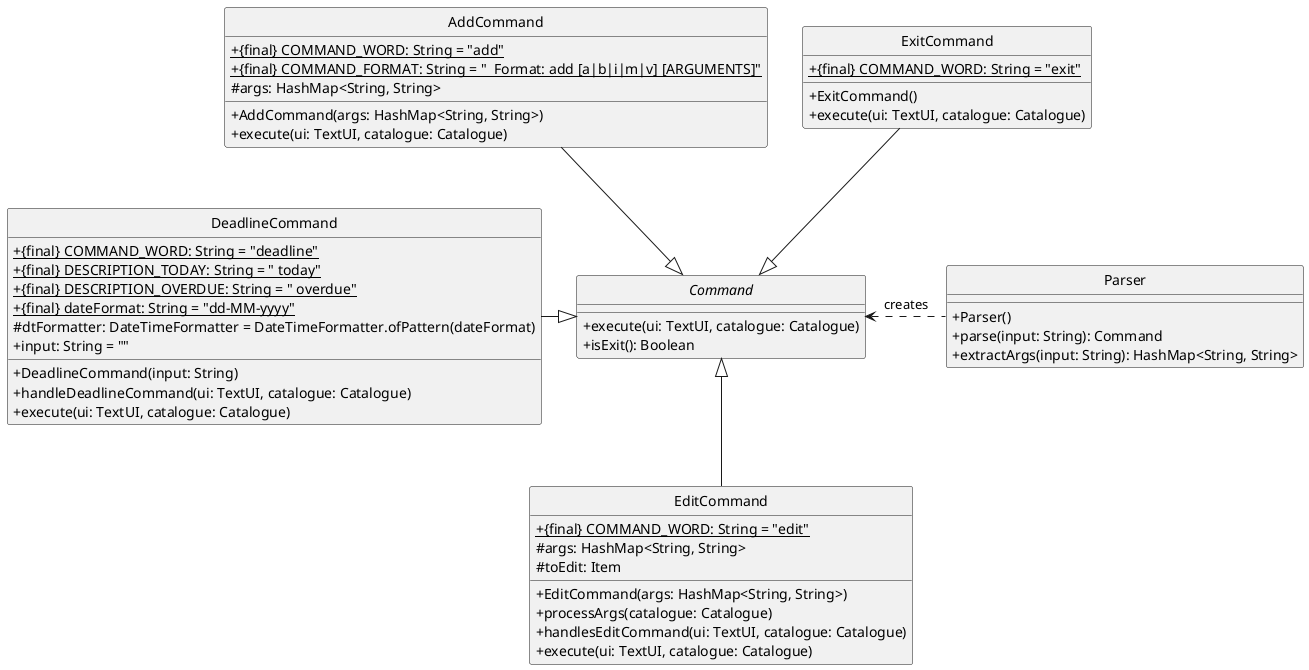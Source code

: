 @startuml
'https://plantuml.com/class-diagram

hide circle
skinparam classAttributeIconSize 0

Command <|-up- ExitCommand
Command <|-up- AddCommand
Command <|-- EditCommand
Command <.right. Parser: creates
Command <|-left- DeadlineCommand

class Parser {
+ Parser()
+ parse(input: String): Command
+ extractArgs(input: String): HashMap<String, String>

}

abstract class Command {
+ execute(ui: TextUI, catalogue: Catalogue)
+ isExit(): Boolean
}

class AddCommand {
+ {static} {final} COMMAND_WORD: String = "add"
+ {static} {final} COMMAND_FORMAT: String = "  Format: add [a|b|i|m|v] [ARGUMENTS]"
# args: HashMap<String, String>
+ AddCommand(args: HashMap<String, String>)
+ execute(ui: TextUI, catalogue: Catalogue)
}

class EditCommand {
+ {static} {final} COMMAND_WORD: String = "edit"
# args: HashMap<String, String>
# toEdit: Item
+ EditCommand(args: HashMap<String, String>)
+ processArgs(catalogue: Catalogue)
+ handlesEditCommand(ui: TextUI, catalogue: Catalogue)
+ execute(ui: TextUI, catalogue: Catalogue)
}

class ExitCommand {
+ {static} {final} COMMAND_WORD: String = "exit"
+ ExitCommand()
+ execute(ui: TextUI, catalogue: Catalogue)
}

class DeadlineCommand {
+ {static} {final} COMMAND_WORD: String = "deadline"
+ {static} {final} DESCRIPTION_TODAY: String = " today"
+ {static} {final} DESCRIPTION_OVERDUE: String = " overdue"
+ {static} {final} dateFormat: String = "dd-MM-yyyy"
# dtFormatter: DateTimeFormatter = DateTimeFormatter.ofPattern(dateFormat)
+ input: String = ""
__
+ DeadlineCommand(input: String)
+ handleDeadlineCommand(ui: TextUI, catalogue: Catalogue)
+ execute(ui: TextUI, catalogue: Catalogue)
}

@enduml